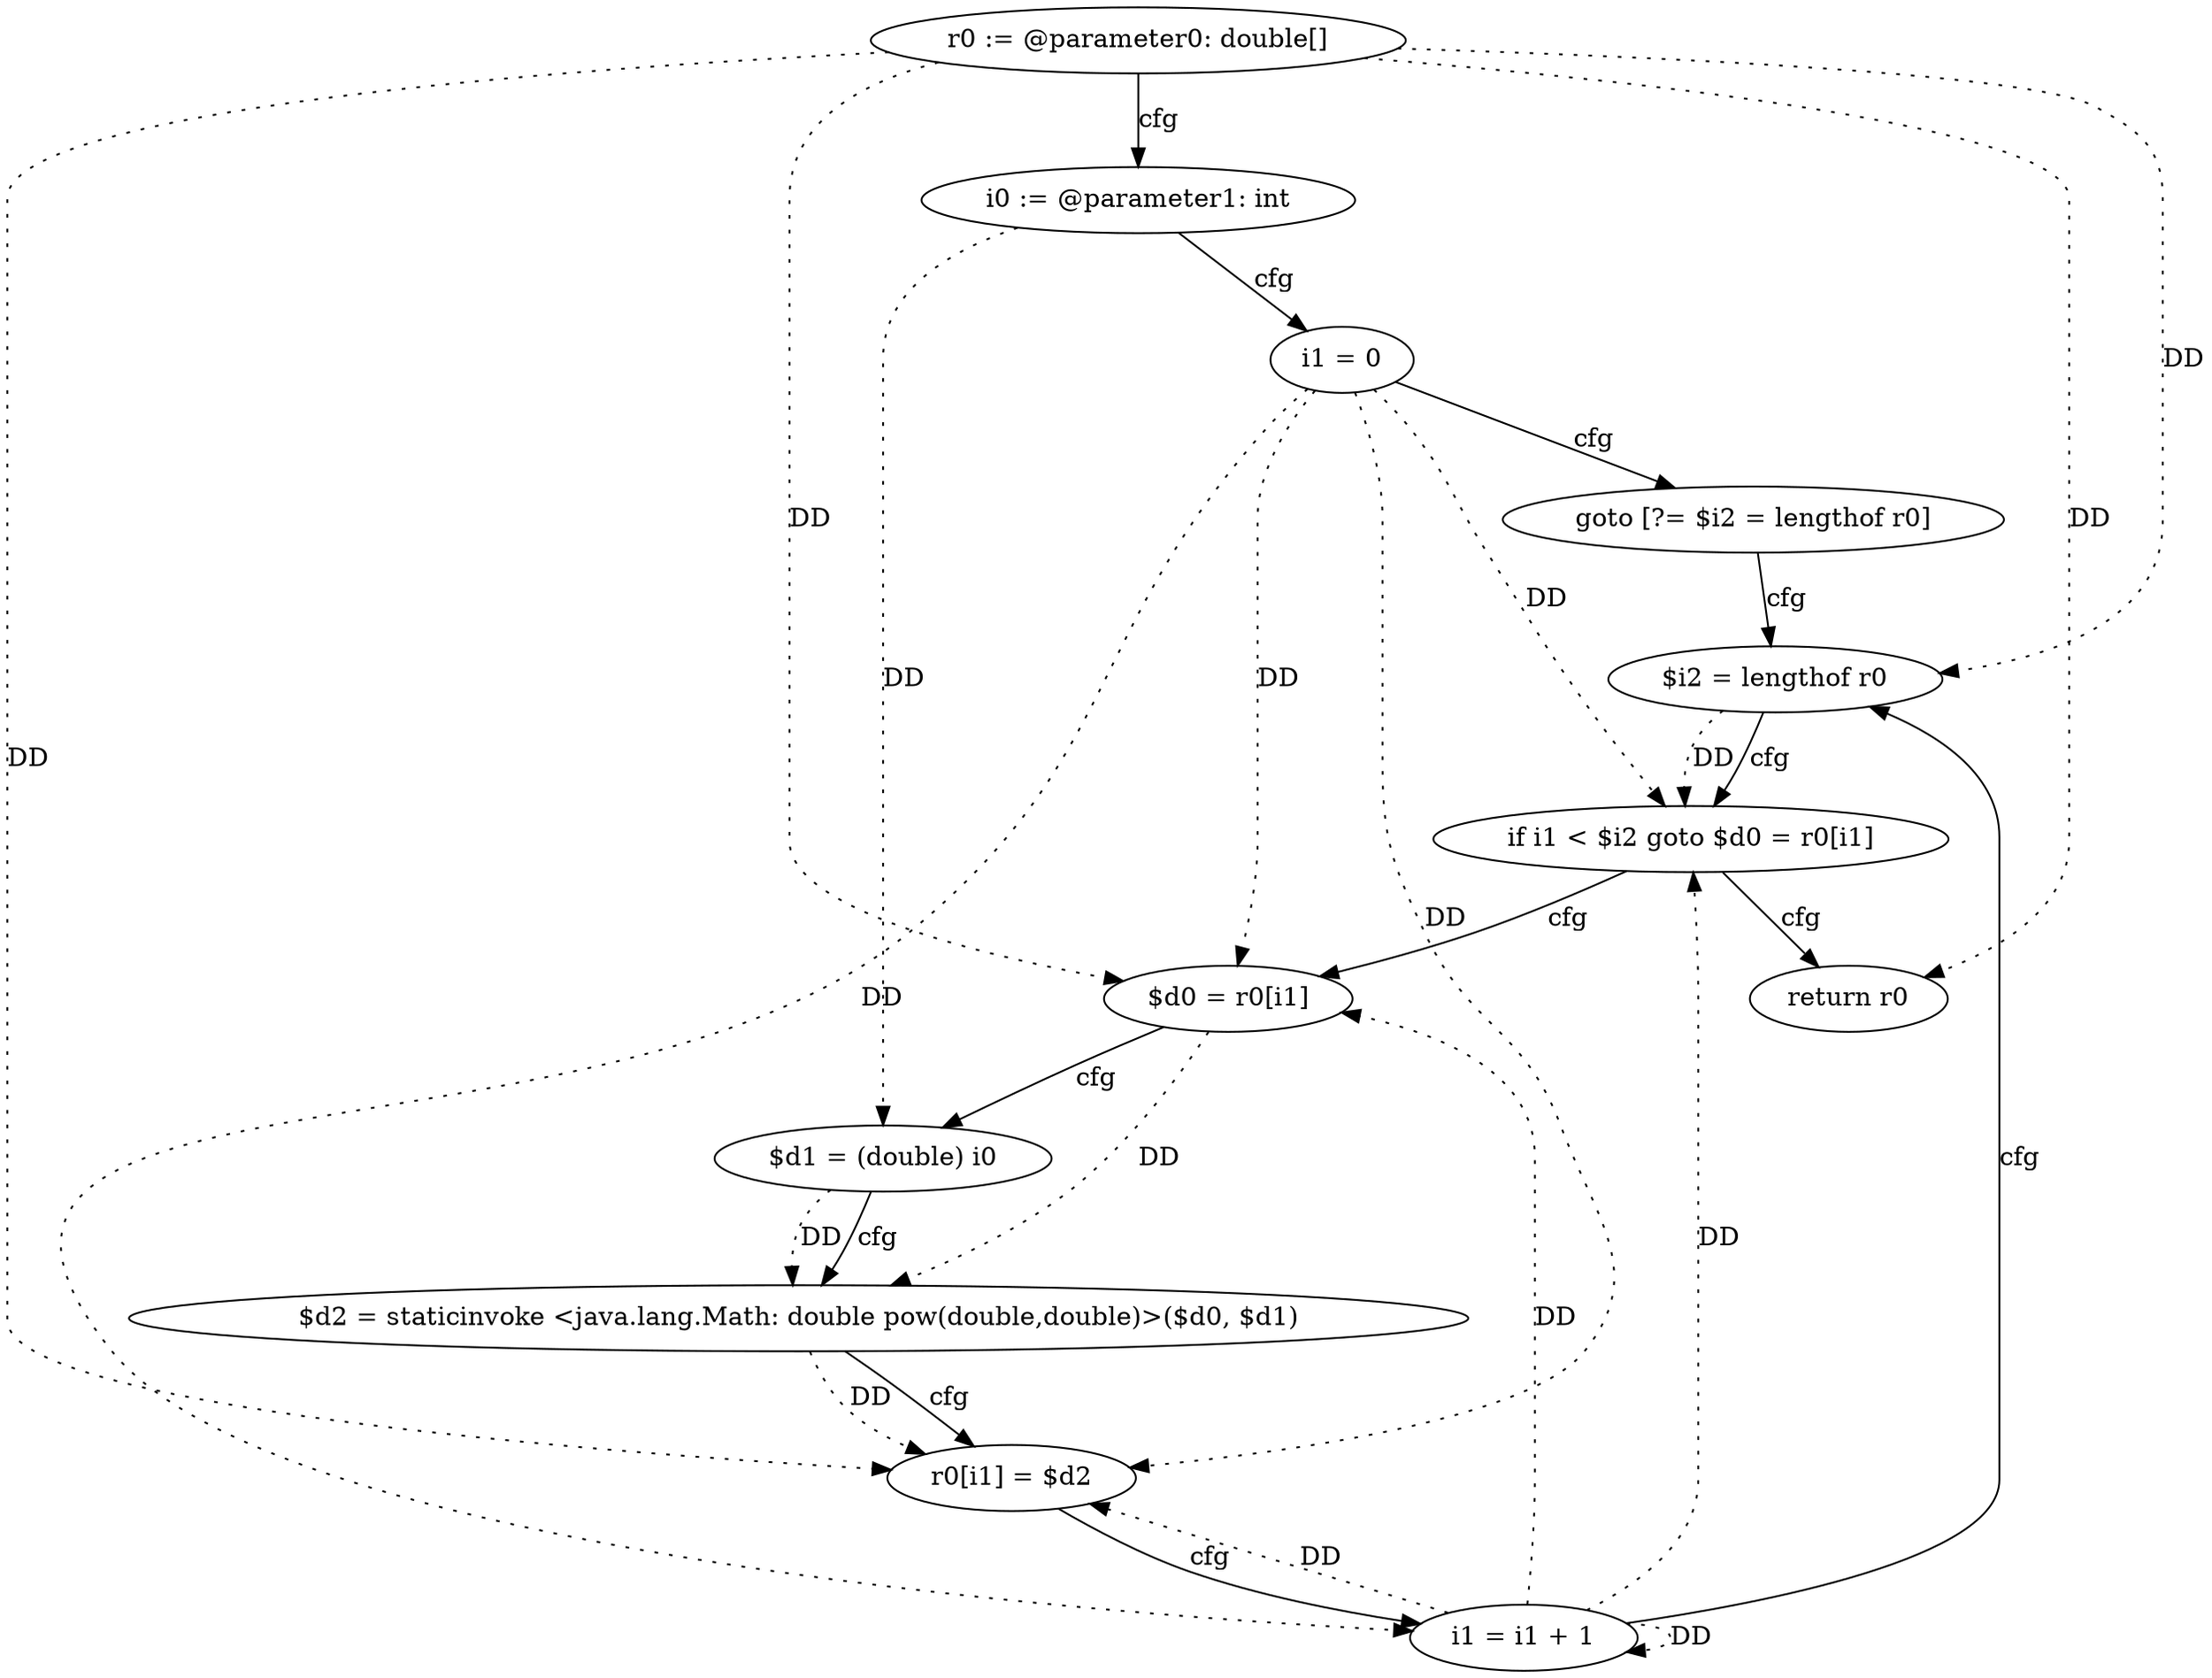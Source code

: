 digraph "power" {
    "0" [label="r0 := @parameter0: double[]",];
    "1" [label="i0 := @parameter1: int",];
    "2" [label="i1 = 0",];
    "3" [label="goto [?= $i2 = lengthof r0]",];
    "4" [label="$d0 = r0[i1]",];
    "5" [label="$d1 = (double) i0",];
    "6" [label="$d2 = staticinvoke <java.lang.Math: double pow(double,double)>($d0, $d1)",];
    "7" [label="r0[i1] = $d2",];
    "8" [label="i1 = i1 + 1",];
    "9" [label="$i2 = lengthof r0",];
    "10" [label="if i1 < $i2 goto $d0 = r0[i1]",];
    "11" [label="return r0",];
    "0"->"4" [label="DD",style=dotted,];
    "0"->"7" [label="DD",style=dotted,];
    "0"->"9" [label="DD",style=dotted,];
    "0"->"11" [label="DD",style=dotted,];
    "1"->"5" [label="DD",style=dotted,];
    "2"->"4" [label="DD",style=dotted,];
    "2"->"7" [label="DD",style=dotted,];
    "2"->"8" [label="DD",style=dotted,];
    "2"->"10" [label="DD",style=dotted,];
    "4"->"6" [label="DD",style=dotted,];
    "5"->"6" [label="DD",style=dotted,];
    "6"->"7" [label="DD",style=dotted,];
    "8"->"4" [label="DD",style=dotted,];
    "8"->"7" [label="DD",style=dotted,];
    "8"->"8" [label="DD",style=dotted,];
    "8"->"10" [label="DD",style=dotted,];
    "9"->"10" [label="DD",style=dotted,];
    "0"->"1" [label="cfg",];
    "1"->"2" [label="cfg",];
    "2"->"3" [label="cfg",];
    "3"->"9" [label="cfg",];
    "4"->"5" [label="cfg",];
    "5"->"6" [label="cfg",];
    "6"->"7" [label="cfg",];
    "7"->"8" [label="cfg",];
    "8"->"9" [label="cfg",];
    "9"->"10" [label="cfg",];
    "10"->"11" [label="cfg",];
    "10"->"4" [label="cfg",];
}

